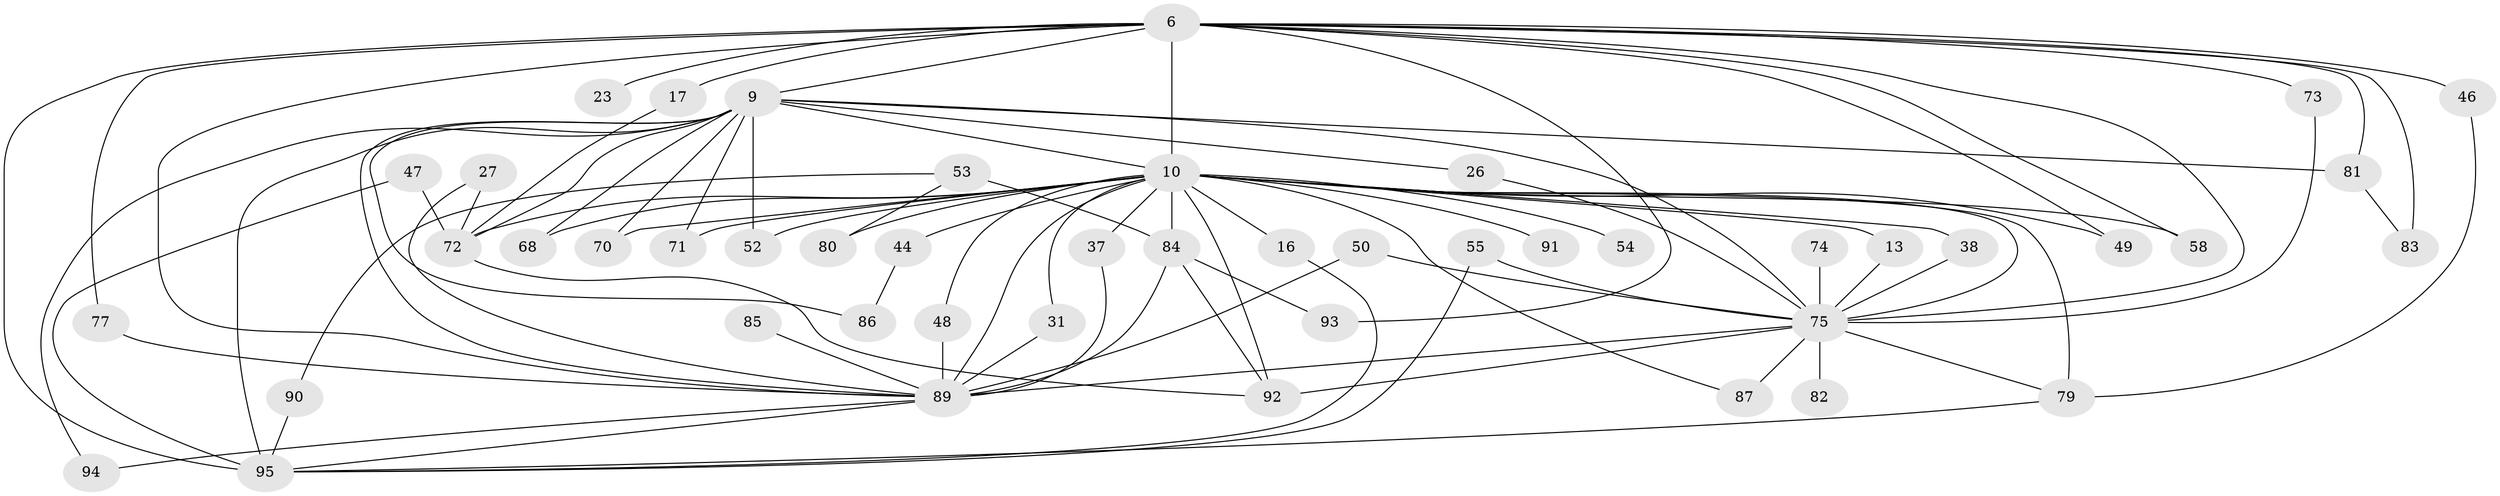 // original degree distribution, {18: 0.042105263157894736, 35: 0.010526315789473684, 19: 0.010526315789473684, 13: 0.010526315789473684, 14: 0.010526315789473684, 17: 0.010526315789473684, 24: 0.010526315789473684, 5: 0.042105263157894736, 4: 0.06315789473684211, 2: 0.49473684210526314, 6: 0.021052631578947368, 7: 0.021052631578947368, 3: 0.25263157894736843}
// Generated by graph-tools (version 1.1) at 2025/43/03/09/25 04:43:36]
// undirected, 47 vertices, 90 edges
graph export_dot {
graph [start="1"]
  node [color=gray90,style=filled];
  6 [super="+5"];
  9 [super="+3"];
  10 [super="+4"];
  13;
  16;
  17;
  23;
  26;
  27;
  31;
  37 [super="+29"];
  38;
  44;
  46;
  47;
  48;
  49;
  50;
  52;
  53 [super="+45"];
  54;
  55;
  58;
  68;
  70;
  71 [super="+39"];
  72 [super="+22+24"];
  73;
  74 [super="+60"];
  75 [super="+59+66+2"];
  77;
  79 [super="+69"];
  80 [super="+32"];
  81 [super="+67"];
  82;
  83 [super="+19"];
  84 [super="+56+30+33"];
  85;
  86;
  87 [super="+76"];
  89 [super="+42+62+88+8"];
  90;
  91;
  92 [super="+61"];
  93 [super="+51"];
  94;
  95 [super="+78+64"];
  6 -- 9 [weight=4];
  6 -- 10 [weight=4];
  6 -- 17;
  6 -- 23 [weight=2];
  6 -- 46;
  6 -- 58;
  6 -- 77;
  6 -- 81;
  6 -- 83 [weight=3];
  6 -- 73;
  6 -- 93 [weight=3];
  6 -- 49;
  6 -- 89 [weight=5];
  6 -- 95;
  6 -- 75 [weight=6];
  9 -- 10 [weight=4];
  9 -- 71;
  9 -- 86;
  9 -- 94;
  9 -- 68;
  9 -- 70;
  9 -- 52;
  9 -- 26;
  9 -- 89 [weight=5];
  9 -- 81;
  9 -- 72 [weight=3];
  9 -- 95 [weight=4];
  9 -- 75 [weight=5];
  10 -- 16 [weight=2];
  10 -- 31;
  10 -- 37 [weight=2];
  10 -- 44 [weight=2];
  10 -- 52;
  10 -- 54 [weight=2];
  10 -- 70;
  10 -- 91 [weight=2];
  10 -- 87;
  10 -- 68;
  10 -- 72 [weight=2];
  10 -- 75 [weight=6];
  10 -- 13;
  10 -- 80 [weight=2];
  10 -- 84 [weight=4];
  10 -- 92;
  10 -- 38;
  10 -- 48;
  10 -- 49;
  10 -- 58;
  10 -- 71;
  10 -- 89 [weight=7];
  10 -- 79 [weight=3];
  13 -- 75;
  16 -- 95;
  17 -- 72;
  26 -- 75;
  27 -- 89;
  27 -- 72;
  31 -- 89;
  37 -- 89;
  38 -- 75;
  44 -- 86;
  46 -- 79;
  47 -- 72;
  47 -- 95;
  48 -- 89;
  50 -- 89;
  50 -- 75;
  53 -- 80;
  53 -- 90;
  53 -- 84 [weight=2];
  55 -- 95;
  55 -- 75;
  72 -- 92;
  73 -- 75;
  74 -- 75 [weight=3];
  75 -- 82 [weight=2];
  75 -- 79 [weight=2];
  75 -- 87 [weight=2];
  75 -- 89 [weight=6];
  75 -- 92 [weight=2];
  77 -- 89;
  79 -- 95;
  81 -- 83;
  84 -- 89;
  84 -- 93;
  84 -- 92;
  85 -- 89 [weight=2];
  89 -- 95 [weight=2];
  89 -- 94;
  90 -- 95;
}
